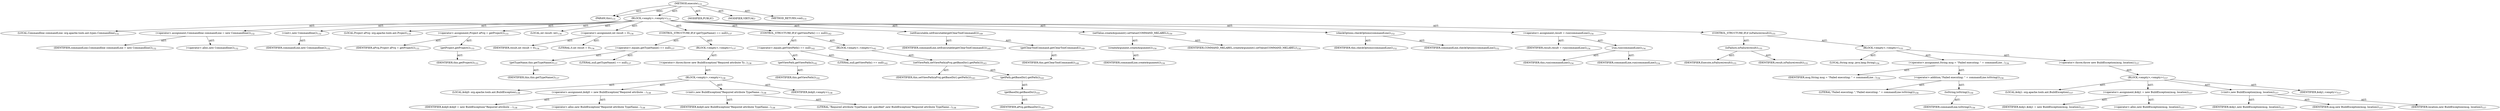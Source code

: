 digraph "execute" {  
"111669149696" [label = <(METHOD,execute)<SUB>131</SUB>> ]
"115964116992" [label = <(PARAM,this)<SUB>131</SUB>> ]
"25769803776" [label = <(BLOCK,&lt;empty&gt;,&lt;empty&gt;)<SUB>131</SUB>> ]
"94489280512" [label = <(LOCAL,Commandline commandLine: org.apache.tools.ant.types.Commandline)<SUB>132</SUB>> ]
"30064771072" [label = <(&lt;operator&gt;.assignment,Commandline commandLine = new Commandline())<SUB>132</SUB>> ]
"68719476764" [label = <(IDENTIFIER,commandLine,Commandline commandLine = new Commandline())<SUB>132</SUB>> ]
"30064771073" [label = <(&lt;operator&gt;.alloc,new Commandline())<SUB>132</SUB>> ]
"30064771074" [label = <(&lt;init&gt;,new Commandline())<SUB>132</SUB>> ]
"68719476765" [label = <(IDENTIFIER,commandLine,new Commandline())<SUB>132</SUB>> ]
"94489280513" [label = <(LOCAL,Project aProj: org.apache.tools.ant.Project)<SUB>133</SUB>> ]
"30064771075" [label = <(&lt;operator&gt;.assignment,Project aProj = getProject())<SUB>133</SUB>> ]
"68719476766" [label = <(IDENTIFIER,aProj,Project aProj = getProject())<SUB>133</SUB>> ]
"30064771076" [label = <(getProject,getProject())<SUB>133</SUB>> ]
"68719476736" [label = <(IDENTIFIER,this,getProject())<SUB>133</SUB>> ]
"94489280514" [label = <(LOCAL,int result: int)<SUB>134</SUB>> ]
"30064771077" [label = <(&lt;operator&gt;.assignment,int result = 0)<SUB>134</SUB>> ]
"68719476767" [label = <(IDENTIFIER,result,int result = 0)<SUB>134</SUB>> ]
"90194313216" [label = <(LITERAL,0,int result = 0)<SUB>134</SUB>> ]
"47244640256" [label = <(CONTROL_STRUCTURE,IF,if (getTypeName() == null))<SUB>137</SUB>> ]
"30064771078" [label = <(&lt;operator&gt;.equals,getTypeName() == null)<SUB>137</SUB>> ]
"30064771079" [label = <(getTypeName,this.getTypeName())<SUB>137</SUB>> ]
"68719476737" [label = <(IDENTIFIER,this,this.getTypeName())<SUB>137</SUB>> ]
"90194313217" [label = <(LITERAL,null,getTypeName() == null)<SUB>137</SUB>> ]
"25769803777" [label = <(BLOCK,&lt;empty&gt;,&lt;empty&gt;)<SUB>137</SUB>> ]
"30064771080" [label = <(&lt;operator&gt;.throw,throw new BuildException(&quot;Required attribute Ty...)<SUB>138</SUB>> ]
"25769803778" [label = <(BLOCK,&lt;empty&gt;,&lt;empty&gt;)<SUB>138</SUB>> ]
"94489280515" [label = <(LOCAL,$obj0: org.apache.tools.ant.BuildException)<SUB>138</SUB>> ]
"30064771081" [label = <(&lt;operator&gt;.assignment,$obj0 = new BuildException(&quot;Required attribute ...)<SUB>138</SUB>> ]
"68719476768" [label = <(IDENTIFIER,$obj0,$obj0 = new BuildException(&quot;Required attribute ...)<SUB>138</SUB>> ]
"30064771082" [label = <(&lt;operator&gt;.alloc,new BuildException(&quot;Required attribute TypeName...)<SUB>138</SUB>> ]
"30064771083" [label = <(&lt;init&gt;,new BuildException(&quot;Required attribute TypeName...)<SUB>138</SUB>> ]
"68719476769" [label = <(IDENTIFIER,$obj0,new BuildException(&quot;Required attribute TypeName...)<SUB>138</SUB>> ]
"90194313218" [label = <(LITERAL,&quot;Required attribute TypeName not specified&quot;,new BuildException(&quot;Required attribute TypeName...)<SUB>138</SUB>> ]
"68719476770" [label = <(IDENTIFIER,$obj0,&lt;empty&gt;)<SUB>138</SUB>> ]
"47244640257" [label = <(CONTROL_STRUCTURE,IF,if (getViewPath() == null))<SUB>142</SUB>> ]
"30064771084" [label = <(&lt;operator&gt;.equals,getViewPath() == null)<SUB>142</SUB>> ]
"30064771085" [label = <(getViewPath,getViewPath())<SUB>142</SUB>> ]
"68719476738" [label = <(IDENTIFIER,this,getViewPath())<SUB>142</SUB>> ]
"90194313219" [label = <(LITERAL,null,getViewPath() == null)<SUB>142</SUB>> ]
"25769803779" [label = <(BLOCK,&lt;empty&gt;,&lt;empty&gt;)<SUB>142</SUB>> ]
"30064771086" [label = <(setViewPath,setViewPath(aProj.getBaseDir().getPath()))<SUB>143</SUB>> ]
"68719476739" [label = <(IDENTIFIER,this,setViewPath(aProj.getBaseDir().getPath()))<SUB>143</SUB>> ]
"30064771087" [label = <(getPath,getBaseDir().getPath())<SUB>143</SUB>> ]
"30064771088" [label = <(getBaseDir,getBaseDir())<SUB>143</SUB>> ]
"68719476771" [label = <(IDENTIFIER,aProj,getBaseDir())<SUB>143</SUB>> ]
"30064771089" [label = <(setExecutable,setExecutable(getClearToolCommand()))<SUB>149</SUB>> ]
"68719476772" [label = <(IDENTIFIER,commandLine,setExecutable(getClearToolCommand()))<SUB>149</SUB>> ]
"30064771090" [label = <(getClearToolCommand,getClearToolCommand())<SUB>149</SUB>> ]
"68719476740" [label = <(IDENTIFIER,this,getClearToolCommand())<SUB>149</SUB>> ]
"30064771091" [label = <(setValue,createArgument().setValue(COMMAND_MKLABEL))<SUB>150</SUB>> ]
"30064771092" [label = <(createArgument,createArgument())<SUB>150</SUB>> ]
"68719476773" [label = <(IDENTIFIER,commandLine,createArgument())<SUB>150</SUB>> ]
"68719476774" [label = <(IDENTIFIER,COMMAND_MKLABEL,createArgument().setValue(COMMAND_MKLABEL))<SUB>150</SUB>> ]
"30064771093" [label = <(checkOptions,checkOptions(commandLine))<SUB>152</SUB>> ]
"68719476741" [label = <(IDENTIFIER,this,checkOptions(commandLine))<SUB>152</SUB>> ]
"68719476775" [label = <(IDENTIFIER,commandLine,checkOptions(commandLine))<SUB>152</SUB>> ]
"30064771094" [label = <(&lt;operator&gt;.assignment,result = run(commandLine))<SUB>154</SUB>> ]
"68719476776" [label = <(IDENTIFIER,result,result = run(commandLine))<SUB>154</SUB>> ]
"30064771095" [label = <(run,run(commandLine))<SUB>154</SUB>> ]
"68719476742" [label = <(IDENTIFIER,this,run(commandLine))<SUB>154</SUB>> ]
"68719476777" [label = <(IDENTIFIER,commandLine,run(commandLine))<SUB>154</SUB>> ]
"47244640258" [label = <(CONTROL_STRUCTURE,IF,if (isFailure(result)))<SUB>155</SUB>> ]
"30064771096" [label = <(isFailure,isFailure(result))<SUB>155</SUB>> ]
"68719476778" [label = <(IDENTIFIER,Execute,isFailure(result))<SUB>155</SUB>> ]
"68719476779" [label = <(IDENTIFIER,result,isFailure(result))<SUB>155</SUB>> ]
"25769803780" [label = <(BLOCK,&lt;empty&gt;,&lt;empty&gt;)<SUB>155</SUB>> ]
"94489280516" [label = <(LOCAL,String msg: java.lang.String)<SUB>156</SUB>> ]
"30064771097" [label = <(&lt;operator&gt;.assignment,String msg = &quot;Failed executing: &quot; + commandLine...)<SUB>156</SUB>> ]
"68719476780" [label = <(IDENTIFIER,msg,String msg = &quot;Failed executing: &quot; + commandLine...)<SUB>156</SUB>> ]
"30064771098" [label = <(&lt;operator&gt;.addition,&quot;Failed executing: &quot; + commandLine.toString())<SUB>156</SUB>> ]
"90194313220" [label = <(LITERAL,&quot;Failed executing: &quot;,&quot;Failed executing: &quot; + commandLine.toString())<SUB>156</SUB>> ]
"30064771099" [label = <(toString,toString())<SUB>156</SUB>> ]
"68719476781" [label = <(IDENTIFIER,commandLine,toString())<SUB>156</SUB>> ]
"30064771100" [label = <(&lt;operator&gt;.throw,throw new BuildException(msg, location);)<SUB>157</SUB>> ]
"25769803781" [label = <(BLOCK,&lt;empty&gt;,&lt;empty&gt;)<SUB>157</SUB>> ]
"94489280517" [label = <(LOCAL,$obj1: org.apache.tools.ant.BuildException)<SUB>157</SUB>> ]
"30064771101" [label = <(&lt;operator&gt;.assignment,$obj1 = new BuildException(msg, location))<SUB>157</SUB>> ]
"68719476782" [label = <(IDENTIFIER,$obj1,$obj1 = new BuildException(msg, location))<SUB>157</SUB>> ]
"30064771102" [label = <(&lt;operator&gt;.alloc,new BuildException(msg, location))<SUB>157</SUB>> ]
"30064771103" [label = <(&lt;init&gt;,new BuildException(msg, location))<SUB>157</SUB>> ]
"68719476783" [label = <(IDENTIFIER,$obj1,new BuildException(msg, location))<SUB>157</SUB>> ]
"68719476784" [label = <(IDENTIFIER,msg,new BuildException(msg, location))<SUB>157</SUB>> ]
"68719476785" [label = <(IDENTIFIER,location,new BuildException(msg, location))<SUB>157</SUB>> ]
"68719476786" [label = <(IDENTIFIER,$obj1,&lt;empty&gt;)<SUB>157</SUB>> ]
"133143986183" [label = <(MODIFIER,PUBLIC)> ]
"133143986184" [label = <(MODIFIER,VIRTUAL)> ]
"128849018880" [label = <(METHOD_RETURN,void)<SUB>131</SUB>> ]
  "111669149696" -> "115964116992"  [ label = "AST: "] 
  "111669149696" -> "25769803776"  [ label = "AST: "] 
  "111669149696" -> "133143986183"  [ label = "AST: "] 
  "111669149696" -> "133143986184"  [ label = "AST: "] 
  "111669149696" -> "128849018880"  [ label = "AST: "] 
  "25769803776" -> "94489280512"  [ label = "AST: "] 
  "25769803776" -> "30064771072"  [ label = "AST: "] 
  "25769803776" -> "30064771074"  [ label = "AST: "] 
  "25769803776" -> "94489280513"  [ label = "AST: "] 
  "25769803776" -> "30064771075"  [ label = "AST: "] 
  "25769803776" -> "94489280514"  [ label = "AST: "] 
  "25769803776" -> "30064771077"  [ label = "AST: "] 
  "25769803776" -> "47244640256"  [ label = "AST: "] 
  "25769803776" -> "47244640257"  [ label = "AST: "] 
  "25769803776" -> "30064771089"  [ label = "AST: "] 
  "25769803776" -> "30064771091"  [ label = "AST: "] 
  "25769803776" -> "30064771093"  [ label = "AST: "] 
  "25769803776" -> "30064771094"  [ label = "AST: "] 
  "25769803776" -> "47244640258"  [ label = "AST: "] 
  "30064771072" -> "68719476764"  [ label = "AST: "] 
  "30064771072" -> "30064771073"  [ label = "AST: "] 
  "30064771074" -> "68719476765"  [ label = "AST: "] 
  "30064771075" -> "68719476766"  [ label = "AST: "] 
  "30064771075" -> "30064771076"  [ label = "AST: "] 
  "30064771076" -> "68719476736"  [ label = "AST: "] 
  "30064771077" -> "68719476767"  [ label = "AST: "] 
  "30064771077" -> "90194313216"  [ label = "AST: "] 
  "47244640256" -> "30064771078"  [ label = "AST: "] 
  "47244640256" -> "25769803777"  [ label = "AST: "] 
  "30064771078" -> "30064771079"  [ label = "AST: "] 
  "30064771078" -> "90194313217"  [ label = "AST: "] 
  "30064771079" -> "68719476737"  [ label = "AST: "] 
  "25769803777" -> "30064771080"  [ label = "AST: "] 
  "30064771080" -> "25769803778"  [ label = "AST: "] 
  "25769803778" -> "94489280515"  [ label = "AST: "] 
  "25769803778" -> "30064771081"  [ label = "AST: "] 
  "25769803778" -> "30064771083"  [ label = "AST: "] 
  "25769803778" -> "68719476770"  [ label = "AST: "] 
  "30064771081" -> "68719476768"  [ label = "AST: "] 
  "30064771081" -> "30064771082"  [ label = "AST: "] 
  "30064771083" -> "68719476769"  [ label = "AST: "] 
  "30064771083" -> "90194313218"  [ label = "AST: "] 
  "47244640257" -> "30064771084"  [ label = "AST: "] 
  "47244640257" -> "25769803779"  [ label = "AST: "] 
  "30064771084" -> "30064771085"  [ label = "AST: "] 
  "30064771084" -> "90194313219"  [ label = "AST: "] 
  "30064771085" -> "68719476738"  [ label = "AST: "] 
  "25769803779" -> "30064771086"  [ label = "AST: "] 
  "30064771086" -> "68719476739"  [ label = "AST: "] 
  "30064771086" -> "30064771087"  [ label = "AST: "] 
  "30064771087" -> "30064771088"  [ label = "AST: "] 
  "30064771088" -> "68719476771"  [ label = "AST: "] 
  "30064771089" -> "68719476772"  [ label = "AST: "] 
  "30064771089" -> "30064771090"  [ label = "AST: "] 
  "30064771090" -> "68719476740"  [ label = "AST: "] 
  "30064771091" -> "30064771092"  [ label = "AST: "] 
  "30064771091" -> "68719476774"  [ label = "AST: "] 
  "30064771092" -> "68719476773"  [ label = "AST: "] 
  "30064771093" -> "68719476741"  [ label = "AST: "] 
  "30064771093" -> "68719476775"  [ label = "AST: "] 
  "30064771094" -> "68719476776"  [ label = "AST: "] 
  "30064771094" -> "30064771095"  [ label = "AST: "] 
  "30064771095" -> "68719476742"  [ label = "AST: "] 
  "30064771095" -> "68719476777"  [ label = "AST: "] 
  "47244640258" -> "30064771096"  [ label = "AST: "] 
  "47244640258" -> "25769803780"  [ label = "AST: "] 
  "30064771096" -> "68719476778"  [ label = "AST: "] 
  "30064771096" -> "68719476779"  [ label = "AST: "] 
  "25769803780" -> "94489280516"  [ label = "AST: "] 
  "25769803780" -> "30064771097"  [ label = "AST: "] 
  "25769803780" -> "30064771100"  [ label = "AST: "] 
  "30064771097" -> "68719476780"  [ label = "AST: "] 
  "30064771097" -> "30064771098"  [ label = "AST: "] 
  "30064771098" -> "90194313220"  [ label = "AST: "] 
  "30064771098" -> "30064771099"  [ label = "AST: "] 
  "30064771099" -> "68719476781"  [ label = "AST: "] 
  "30064771100" -> "25769803781"  [ label = "AST: "] 
  "25769803781" -> "94489280517"  [ label = "AST: "] 
  "25769803781" -> "30064771101"  [ label = "AST: "] 
  "25769803781" -> "30064771103"  [ label = "AST: "] 
  "25769803781" -> "68719476786"  [ label = "AST: "] 
  "30064771101" -> "68719476782"  [ label = "AST: "] 
  "30064771101" -> "30064771102"  [ label = "AST: "] 
  "30064771103" -> "68719476783"  [ label = "AST: "] 
  "30064771103" -> "68719476784"  [ label = "AST: "] 
  "30064771103" -> "68719476785"  [ label = "AST: "] 
  "111669149696" -> "115964116992"  [ label = "DDG: "] 
}

